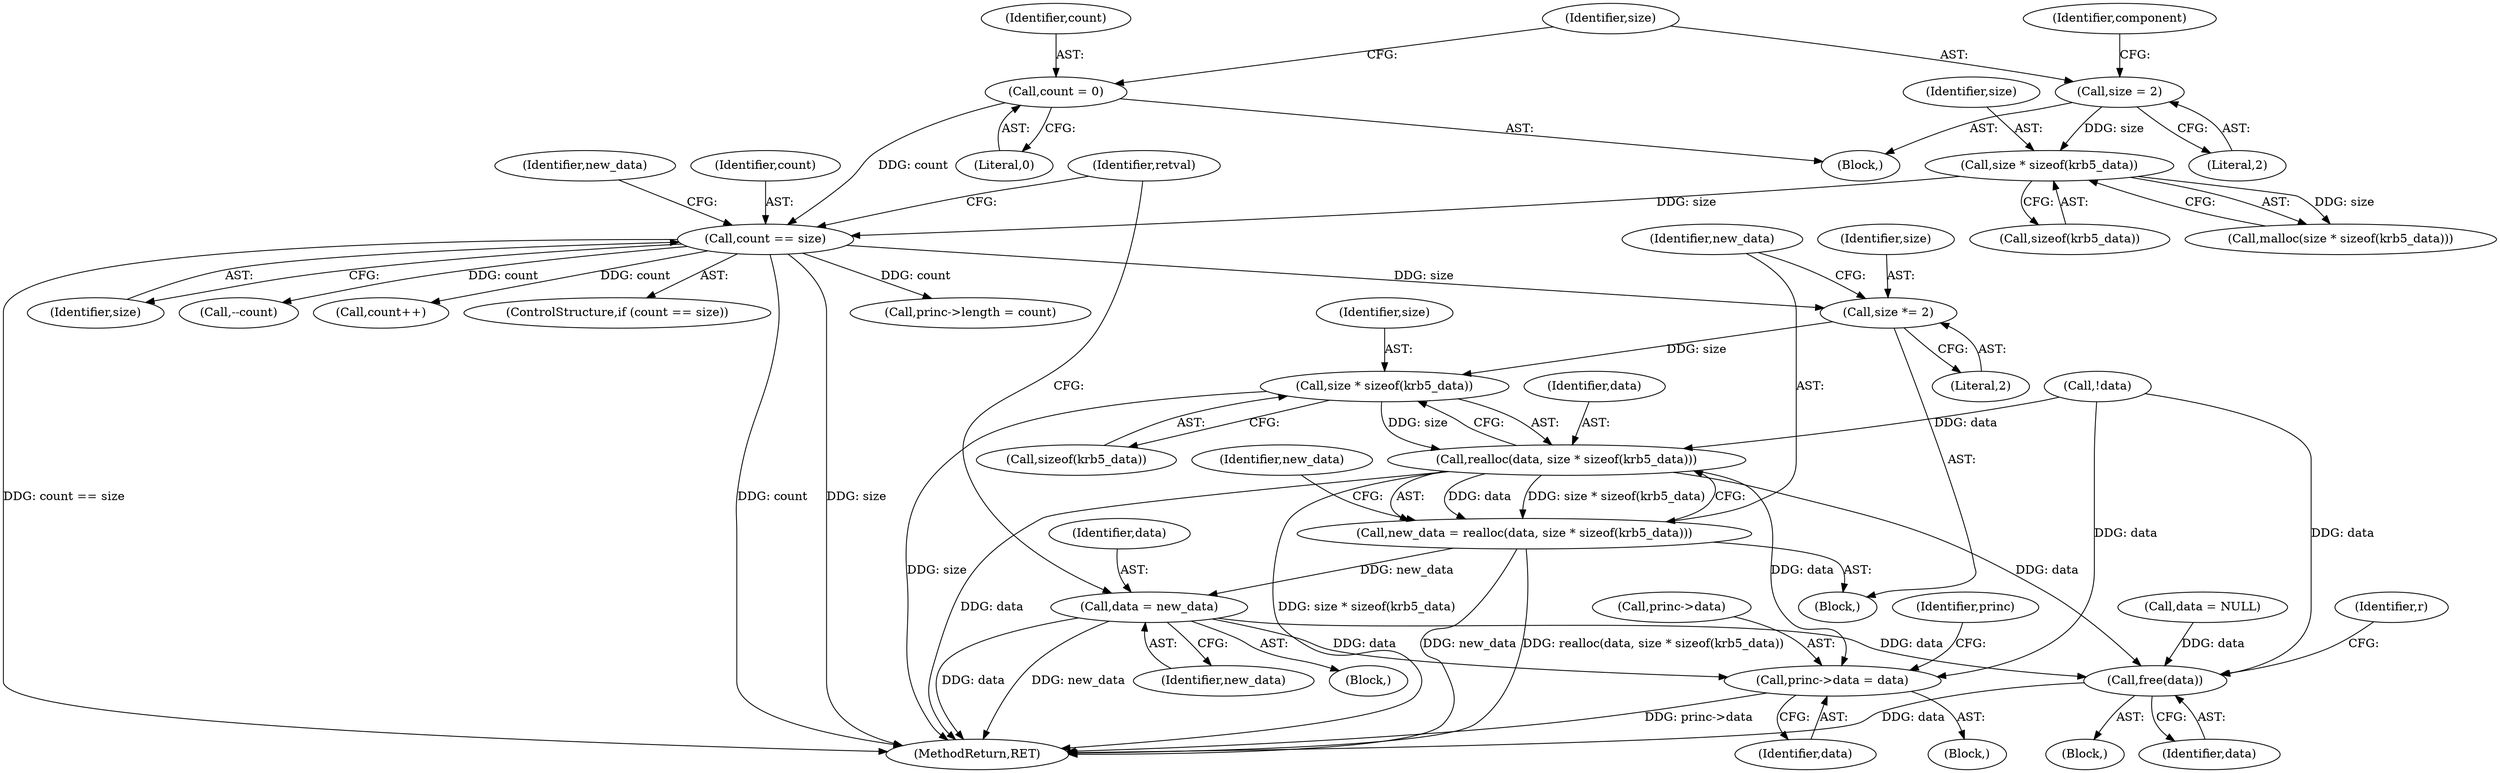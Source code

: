 digraph "0_krb5_f0c094a1b745d91ef2f9a4eae2149aac026a5789@API" {
"1000180" [label="(Call,size * sizeof(krb5_data))"];
"1000173" [label="(Call,size *= 2)"];
"1000165" [label="(Call,count == size)"];
"1000123" [label="(Call,count = 0)"];
"1000137" [label="(Call,size * sizeof(krb5_data))"];
"1000127" [label="(Call,size = 2)"];
"1000178" [label="(Call,realloc(data, size * sizeof(krb5_data)))"];
"1000176" [label="(Call,new_data = realloc(data, size * sizeof(krb5_data)))"];
"1000187" [label="(Call,data = new_data)"];
"1000249" [label="(Call,princ->data = data)"];
"1000280" [label="(Call,free(data))"];
"1000142" [label="(Call,!data)"];
"1000253" [label="(Identifier,data)"];
"1000267" [label="(Block,)"];
"1000175" [label="(Literal,2)"];
"1000139" [label="(Call,sizeof(krb5_data))"];
"1000129" [label="(Literal,2)"];
"1000254" [label="(Call,princ->length = count)"];
"1000165" [label="(Call,count == size)"];
"1000286" [label="(MethodReturn,RET)"];
"1000132" [label="(Identifier,component)"];
"1000125" [label="(Literal,0)"];
"1000283" [label="(Identifier,r)"];
"1000167" [label="(Identifier,size)"];
"1000262" [label="(Call,data = NULL)"];
"1000180" [label="(Call,size * sizeof(krb5_data))"];
"1000281" [label="(Identifier,data)"];
"1000171" [label="(Identifier,new_data)"];
"1000256" [label="(Identifier,princ)"];
"1000173" [label="(Call,size *= 2)"];
"1000189" [label="(Identifier,new_data)"];
"1000270" [label="(Call,--count)"];
"1000226" [label="(Call,count++)"];
"1000280" [label="(Call,free(data))"];
"1000185" [label="(Identifier,new_data)"];
"1000186" [label="(Block,)"];
"1000174" [label="(Identifier,size)"];
"1000176" [label="(Call,new_data = realloc(data, size * sizeof(krb5_data)))"];
"1000181" [label="(Identifier,size)"];
"1000168" [label="(Block,)"];
"1000166" [label="(Identifier,count)"];
"1000123" [label="(Call,count = 0)"];
"1000124" [label="(Identifier,count)"];
"1000128" [label="(Identifier,size)"];
"1000136" [label="(Call,malloc(size * sizeof(krb5_data)))"];
"1000187" [label="(Call,data = new_data)"];
"1000188" [label="(Identifier,data)"];
"1000109" [label="(Block,)"];
"1000178" [label="(Call,realloc(data, size * sizeof(krb5_data)))"];
"1000177" [label="(Identifier,new_data)"];
"1000231" [label="(Block,)"];
"1000138" [label="(Identifier,size)"];
"1000164" [label="(ControlStructure,if (count == size))"];
"1000127" [label="(Call,size = 2)"];
"1000250" [label="(Call,princ->data)"];
"1000182" [label="(Call,sizeof(krb5_data))"];
"1000197" [label="(Identifier,retval)"];
"1000137" [label="(Call,size * sizeof(krb5_data))"];
"1000179" [label="(Identifier,data)"];
"1000249" [label="(Call,princ->data = data)"];
"1000180" -> "1000178"  [label="AST: "];
"1000180" -> "1000182"  [label="CFG: "];
"1000181" -> "1000180"  [label="AST: "];
"1000182" -> "1000180"  [label="AST: "];
"1000178" -> "1000180"  [label="CFG: "];
"1000180" -> "1000286"  [label="DDG: size"];
"1000180" -> "1000178"  [label="DDG: size"];
"1000173" -> "1000180"  [label="DDG: size"];
"1000173" -> "1000168"  [label="AST: "];
"1000173" -> "1000175"  [label="CFG: "];
"1000174" -> "1000173"  [label="AST: "];
"1000175" -> "1000173"  [label="AST: "];
"1000177" -> "1000173"  [label="CFG: "];
"1000165" -> "1000173"  [label="DDG: size"];
"1000165" -> "1000164"  [label="AST: "];
"1000165" -> "1000167"  [label="CFG: "];
"1000166" -> "1000165"  [label="AST: "];
"1000167" -> "1000165"  [label="AST: "];
"1000171" -> "1000165"  [label="CFG: "];
"1000197" -> "1000165"  [label="CFG: "];
"1000165" -> "1000286"  [label="DDG: count"];
"1000165" -> "1000286"  [label="DDG: size"];
"1000165" -> "1000286"  [label="DDG: count == size"];
"1000123" -> "1000165"  [label="DDG: count"];
"1000137" -> "1000165"  [label="DDG: size"];
"1000165" -> "1000226"  [label="DDG: count"];
"1000165" -> "1000254"  [label="DDG: count"];
"1000165" -> "1000270"  [label="DDG: count"];
"1000123" -> "1000109"  [label="AST: "];
"1000123" -> "1000125"  [label="CFG: "];
"1000124" -> "1000123"  [label="AST: "];
"1000125" -> "1000123"  [label="AST: "];
"1000128" -> "1000123"  [label="CFG: "];
"1000137" -> "1000136"  [label="AST: "];
"1000137" -> "1000139"  [label="CFG: "];
"1000138" -> "1000137"  [label="AST: "];
"1000139" -> "1000137"  [label="AST: "];
"1000136" -> "1000137"  [label="CFG: "];
"1000137" -> "1000136"  [label="DDG: size"];
"1000127" -> "1000137"  [label="DDG: size"];
"1000127" -> "1000109"  [label="AST: "];
"1000127" -> "1000129"  [label="CFG: "];
"1000128" -> "1000127"  [label="AST: "];
"1000129" -> "1000127"  [label="AST: "];
"1000132" -> "1000127"  [label="CFG: "];
"1000178" -> "1000176"  [label="AST: "];
"1000179" -> "1000178"  [label="AST: "];
"1000176" -> "1000178"  [label="CFG: "];
"1000178" -> "1000286"  [label="DDG: data"];
"1000178" -> "1000286"  [label="DDG: size * sizeof(krb5_data)"];
"1000178" -> "1000176"  [label="DDG: data"];
"1000178" -> "1000176"  [label="DDG: size * sizeof(krb5_data)"];
"1000142" -> "1000178"  [label="DDG: data"];
"1000178" -> "1000249"  [label="DDG: data"];
"1000178" -> "1000280"  [label="DDG: data"];
"1000176" -> "1000168"  [label="AST: "];
"1000177" -> "1000176"  [label="AST: "];
"1000185" -> "1000176"  [label="CFG: "];
"1000176" -> "1000286"  [label="DDG: realloc(data, size * sizeof(krb5_data))"];
"1000176" -> "1000286"  [label="DDG: new_data"];
"1000176" -> "1000187"  [label="DDG: new_data"];
"1000187" -> "1000186"  [label="AST: "];
"1000187" -> "1000189"  [label="CFG: "];
"1000188" -> "1000187"  [label="AST: "];
"1000189" -> "1000187"  [label="AST: "];
"1000197" -> "1000187"  [label="CFG: "];
"1000187" -> "1000286"  [label="DDG: data"];
"1000187" -> "1000286"  [label="DDG: new_data"];
"1000187" -> "1000249"  [label="DDG: data"];
"1000187" -> "1000280"  [label="DDG: data"];
"1000249" -> "1000231"  [label="AST: "];
"1000249" -> "1000253"  [label="CFG: "];
"1000250" -> "1000249"  [label="AST: "];
"1000253" -> "1000249"  [label="AST: "];
"1000256" -> "1000249"  [label="CFG: "];
"1000249" -> "1000286"  [label="DDG: princ->data"];
"1000142" -> "1000249"  [label="DDG: data"];
"1000280" -> "1000267"  [label="AST: "];
"1000280" -> "1000281"  [label="CFG: "];
"1000281" -> "1000280"  [label="AST: "];
"1000283" -> "1000280"  [label="CFG: "];
"1000280" -> "1000286"  [label="DDG: data"];
"1000262" -> "1000280"  [label="DDG: data"];
"1000142" -> "1000280"  [label="DDG: data"];
}
